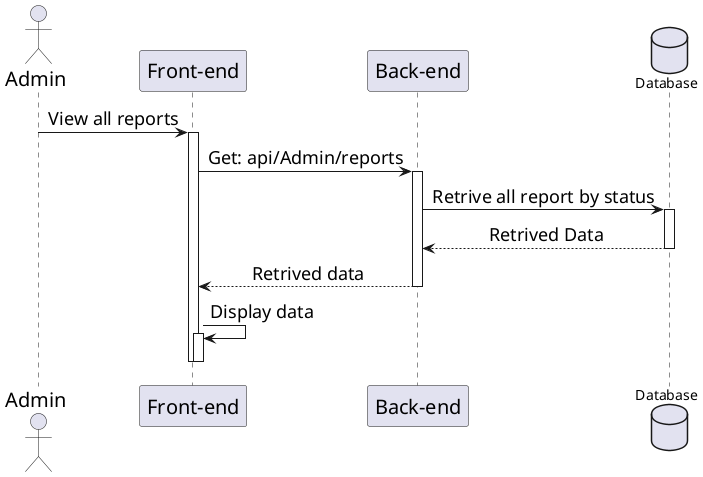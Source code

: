 @startuml ViewAllReports
skinparam sequenceMessageAlign center
skinparam sequenceGroupFontSize 20
skinparam sequenceGroupHeaderFontSize 20
skinparam sequence {
    ParticipantFontSize 20
    ActorFontSize 20
    DatabaseFontSize 20
    ArrowFontSize 18
} 
actor Admin as user
participant "Front-end" as client
participant "Back-end" as server 
database "Database" as db

user -> client++ : View all reports 
client -> server++ : Get: api/Admin/reports
server -> db++ : Retrive all report by status
db --> server : Retrived Data
deactivate
server --> client : Retrived data
deactivate
client -> client++ : Display data
deactivate
deactivate

@enduml